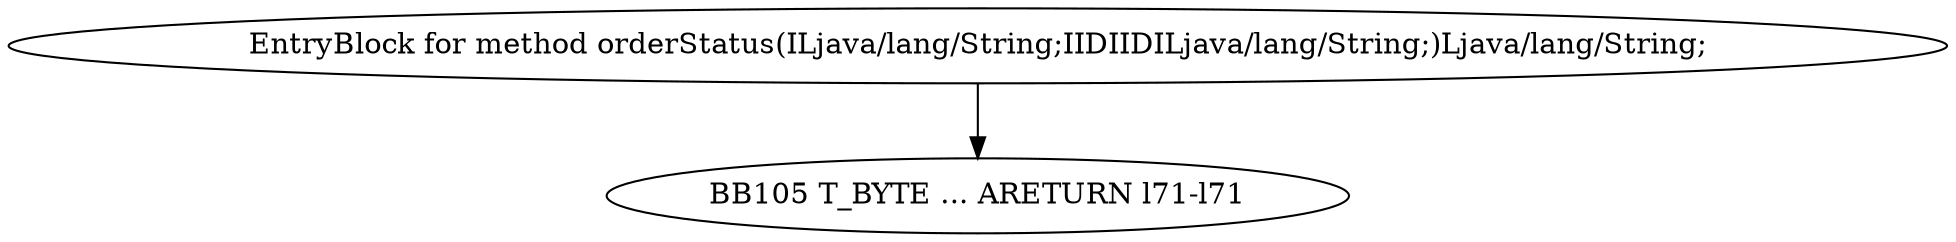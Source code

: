 digraph G {
  1 [ label="BB105 T_BYTE ... ARETURN l71-l71" ];
  2 [ label="EntryBlock for method orderStatus(ILjava/lang/String;IIDIIDILjava/lang/String;)Ljava/lang/String;" ];
  2 -> 1 [ label="" ];
}
